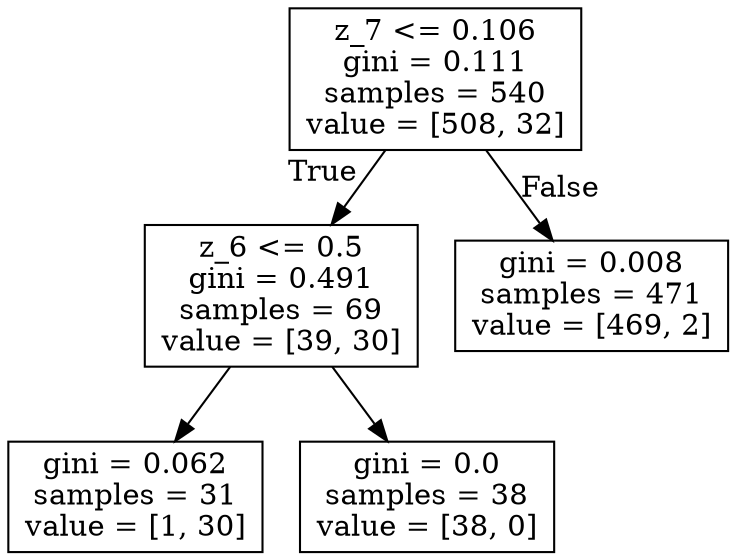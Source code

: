 digraph Tree {
node [shape=box] ;
0 [label="z_7 <= 0.106\ngini = 0.111\nsamples = 540\nvalue = [508, 32]"] ;
1 [label="z_6 <= 0.5\ngini = 0.491\nsamples = 69\nvalue = [39, 30]"] ;
0 -> 1 [labeldistance=2.5, labelangle=45, headlabel="True"] ;
3 [label="gini = 0.062\nsamples = 31\nvalue = [1, 30]"] ;
1 -> 3 ;
4 [label="gini = 0.0\nsamples = 38\nvalue = [38, 0]"] ;
1 -> 4 ;
2 [label="gini = 0.008\nsamples = 471\nvalue = [469, 2]"] ;
0 -> 2 [labeldistance=2.5, labelangle=-45, headlabel="False"] ;
}